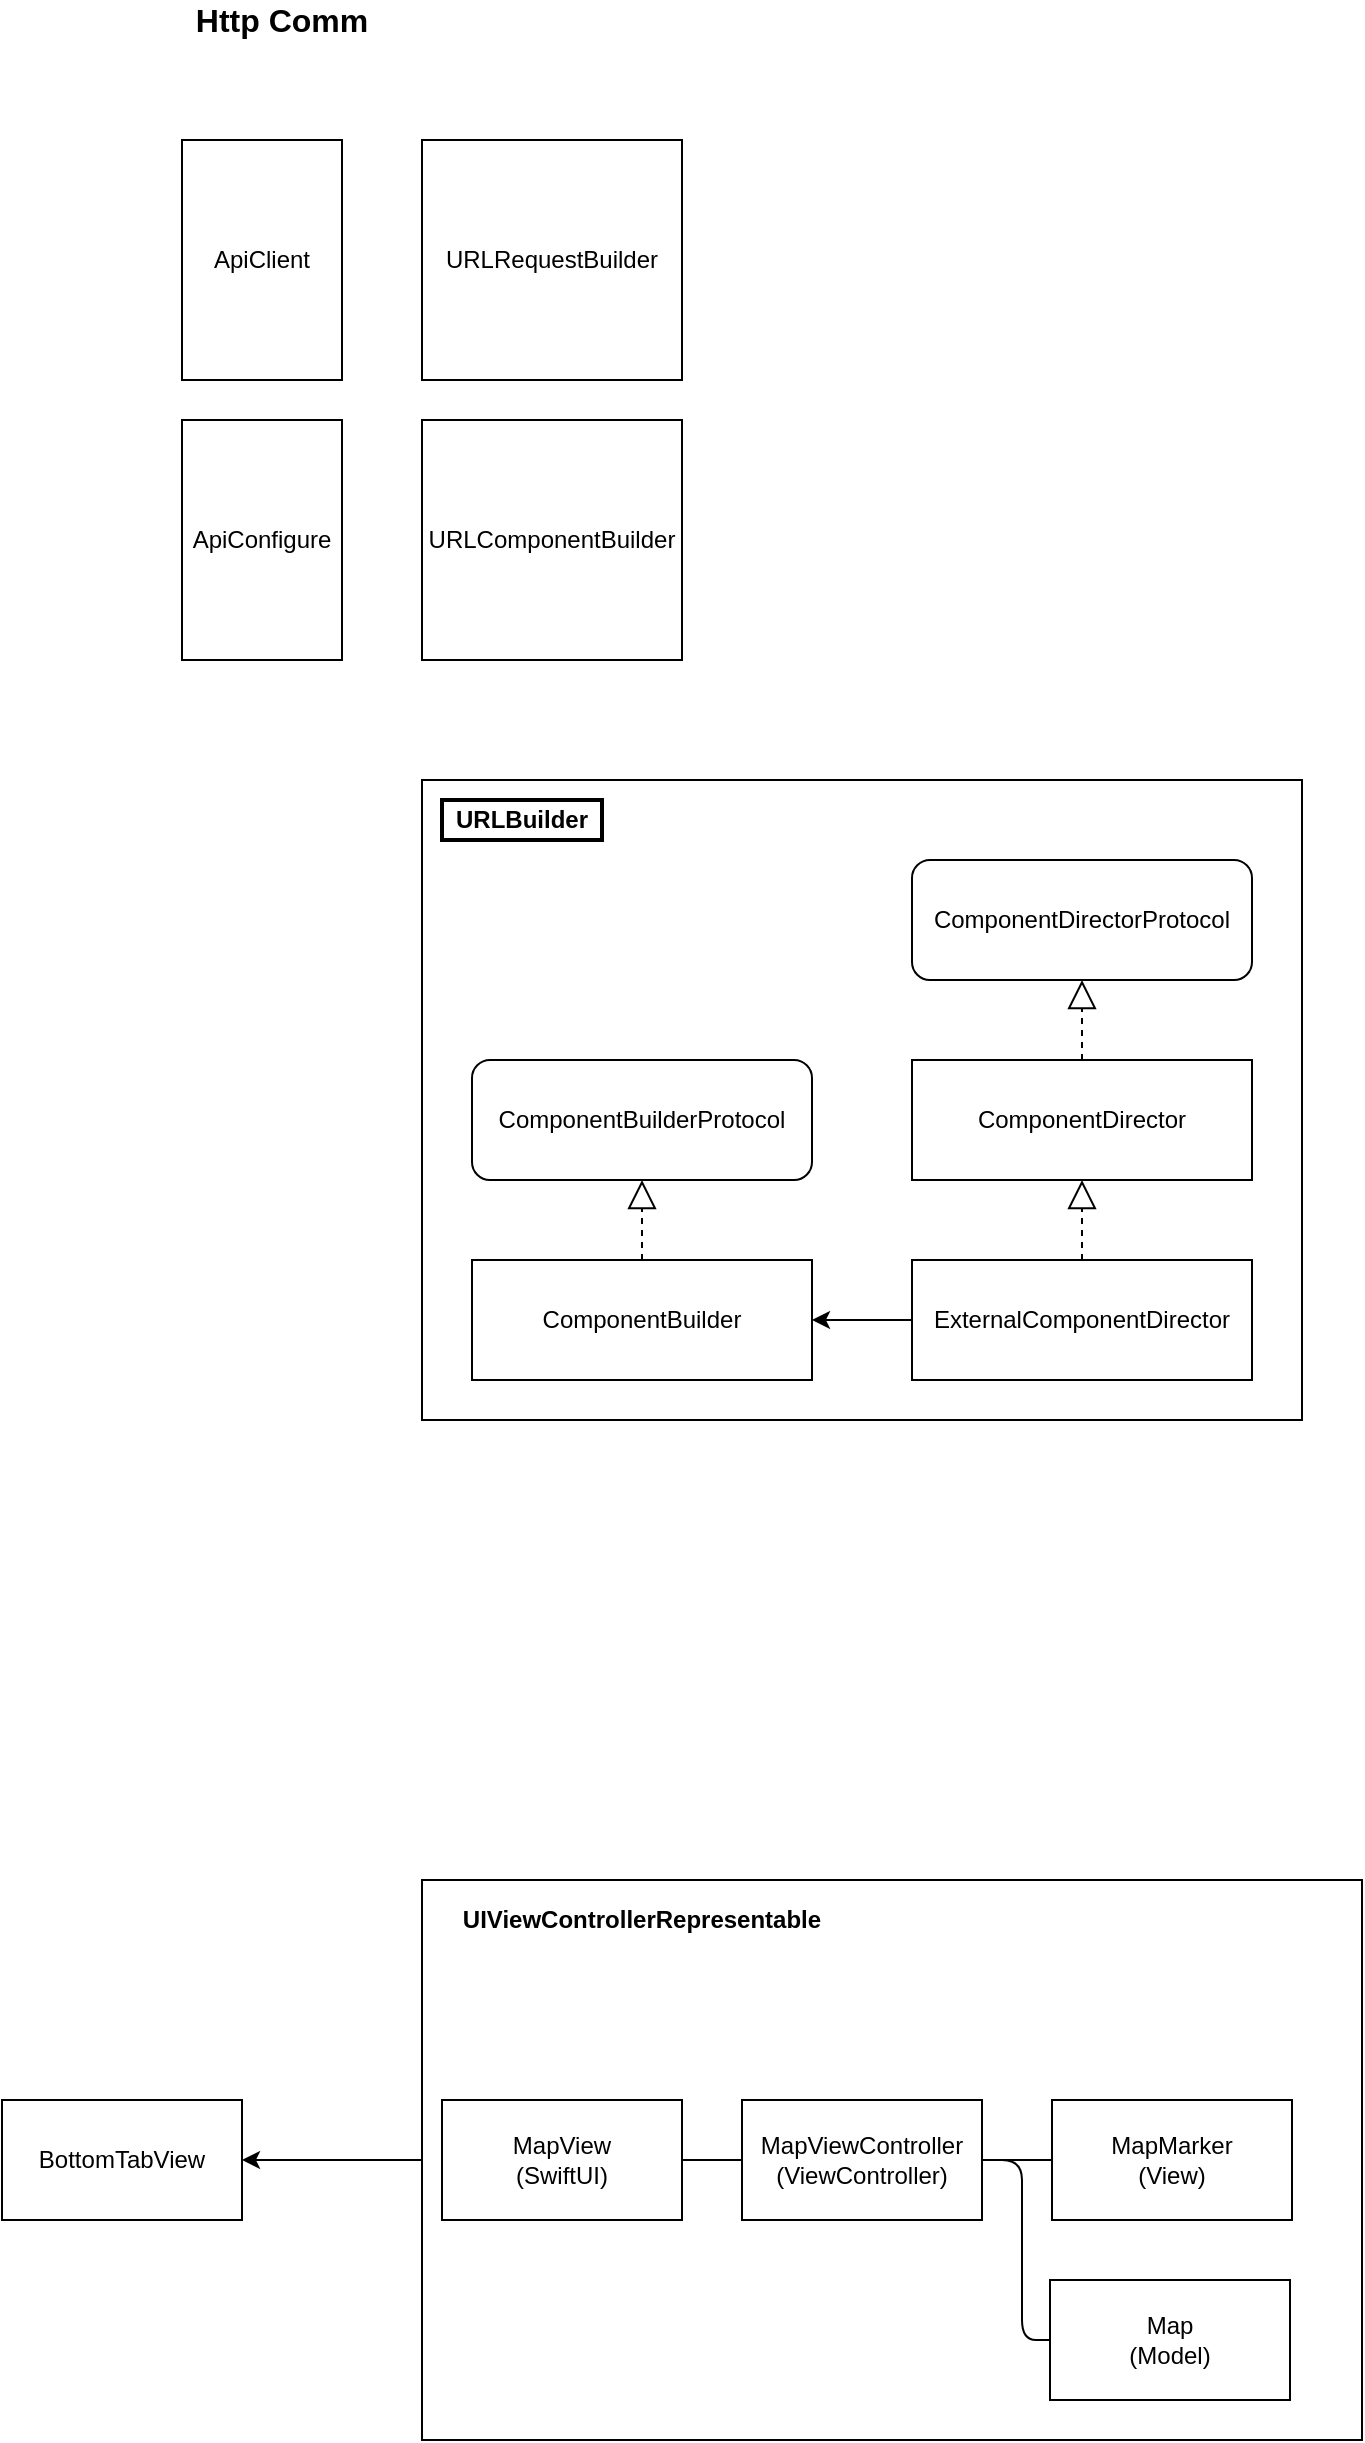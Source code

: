 <mxfile version="12.9.9" type="device"><diagram id="3iioXVh1Jp00iX5DVRF_" name="Page-1"><mxGraphModel dx="1186" dy="830" grid="1" gridSize="10" guides="1" tooltips="1" connect="1" arrows="1" fold="1" page="1" pageScale="1" pageWidth="827" pageHeight="1169" math="0" shadow="0"><root><mxCell id="0"/><mxCell id="1" parent="0"/><mxCell id="LdOsGpRNsria2TVGqTFd-1" value="ApiClient" style="rounded=0;whiteSpace=wrap;html=1;" parent="1" vertex="1"><mxGeometry x="160" y="80" width="80" height="120" as="geometry"/></mxCell><mxCell id="LdOsGpRNsria2TVGqTFd-2" value="&lt;font style=&quot;font-size: 16px&quot;&gt;&lt;b&gt;Http Comm&lt;/b&gt;&lt;/font&gt;" style="text;html=1;strokeColor=none;fillColor=none;align=center;verticalAlign=middle;whiteSpace=wrap;rounded=0;" parent="1" vertex="1"><mxGeometry x="160" y="10" width="100" height="20" as="geometry"/></mxCell><mxCell id="LdOsGpRNsria2TVGqTFd-5" value="URLRequestBuilder" style="rounded=0;whiteSpace=wrap;html=1;" parent="1" vertex="1"><mxGeometry x="280" y="80" width="130" height="120" as="geometry"/></mxCell><mxCell id="LdOsGpRNsria2TVGqTFd-6" value="URLComponentBuilder" style="rounded=0;whiteSpace=wrap;html=1;" parent="1" vertex="1"><mxGeometry x="280" y="220" width="130" height="120" as="geometry"/></mxCell><mxCell id="LdOsGpRNsria2TVGqTFd-7" value="ApiConfigure" style="rounded=0;whiteSpace=wrap;html=1;" parent="1" vertex="1"><mxGeometry x="160" y="220" width="80" height="120" as="geometry"/></mxCell><mxCell id="LdOsGpRNsria2TVGqTFd-23" value="" style="rounded=0;whiteSpace=wrap;html=1;" parent="1" vertex="1"><mxGeometry x="280" y="400" width="440" height="320" as="geometry"/></mxCell><mxCell id="LdOsGpRNsria2TVGqTFd-10" value="ComponentBuilder" style="rounded=0;whiteSpace=wrap;html=1;" parent="1" vertex="1"><mxGeometry x="305" y="640" width="170" height="60" as="geometry"/></mxCell><mxCell id="LdOsGpRNsria2TVGqTFd-11" value="ComponentDirector" style="rounded=0;whiteSpace=wrap;html=1;" parent="1" vertex="1"><mxGeometry x="525" y="540" width="170" height="60" as="geometry"/></mxCell><mxCell id="LdOsGpRNsria2TVGqTFd-13" value="ExternalComponentDirector" style="rounded=0;whiteSpace=wrap;html=1;" parent="1" vertex="1"><mxGeometry x="525" y="640" width="170" height="60" as="geometry"/></mxCell><mxCell id="LdOsGpRNsria2TVGqTFd-16" value="&lt;span&gt;ComponentDirectorProtocol&lt;/span&gt;" style="rounded=1;whiteSpace=wrap;html=1;" parent="1" vertex="1"><mxGeometry x="525" y="440" width="170" height="60" as="geometry"/></mxCell><mxCell id="LdOsGpRNsria2TVGqTFd-18" value="&lt;span&gt;ComponentBuilderProtocol&lt;/span&gt;" style="rounded=1;whiteSpace=wrap;html=1;" parent="1" vertex="1"><mxGeometry x="305" y="540" width="170" height="60" as="geometry"/></mxCell><mxCell id="LdOsGpRNsria2TVGqTFd-19" value="" style="endArrow=classic;html=1;entryX=1;entryY=0.5;entryDx=0;entryDy=0;exitX=0;exitY=0.5;exitDx=0;exitDy=0;" parent="1" source="LdOsGpRNsria2TVGqTFd-13" target="LdOsGpRNsria2TVGqTFd-10" edge="1"><mxGeometry width="50" height="50" relative="1" as="geometry"><mxPoint x="405" y="740" as="sourcePoint"/><mxPoint x="455" y="690" as="targetPoint"/></mxGeometry></mxCell><mxCell id="LdOsGpRNsria2TVGqTFd-20" value="" style="endArrow=block;dashed=1;endFill=0;endSize=12;html=1;entryX=0.5;entryY=1;entryDx=0;entryDy=0;exitX=0.5;exitY=0;exitDx=0;exitDy=0;" parent="1" source="LdOsGpRNsria2TVGqTFd-10" target="LdOsGpRNsria2TVGqTFd-18" edge="1"><mxGeometry width="160" relative="1" as="geometry"><mxPoint x="295" y="790" as="sourcePoint"/><mxPoint x="455" y="790" as="targetPoint"/></mxGeometry></mxCell><mxCell id="LdOsGpRNsria2TVGqTFd-21" value="" style="endArrow=block;dashed=1;endFill=0;endSize=12;html=1;entryX=0.5;entryY=1;entryDx=0;entryDy=0;exitX=0.5;exitY=0;exitDx=0;exitDy=0;" parent="1" source="LdOsGpRNsria2TVGqTFd-11" target="LdOsGpRNsria2TVGqTFd-16" edge="1"><mxGeometry width="160" relative="1" as="geometry"><mxPoint x="400" y="650" as="sourcePoint"/><mxPoint x="400" y="610" as="targetPoint"/></mxGeometry></mxCell><mxCell id="LdOsGpRNsria2TVGqTFd-22" value="" style="endArrow=block;dashed=1;endFill=0;endSize=12;html=1;entryX=0.5;entryY=1;entryDx=0;entryDy=0;exitX=0.5;exitY=0;exitDx=0;exitDy=0;" parent="1" source="LdOsGpRNsria2TVGqTFd-13" target="LdOsGpRNsria2TVGqTFd-11" edge="1"><mxGeometry width="160" relative="1" as="geometry"><mxPoint x="410" y="660" as="sourcePoint"/><mxPoint x="410" y="620" as="targetPoint"/></mxGeometry></mxCell><mxCell id="LdOsGpRNsria2TVGqTFd-24" value="&lt;b&gt;URLBuilder&lt;/b&gt;" style="text;html=1;strokeColor=#000000;fillColor=none;align=center;verticalAlign=middle;whiteSpace=wrap;rounded=0;strokeWidth=2;" parent="1" vertex="1"><mxGeometry x="290" y="410" width="80" height="20" as="geometry"/></mxCell><mxCell id="-gfVNWh_wOxgAiH8J0xh-5" value="" style="rounded=0;whiteSpace=wrap;html=1;" vertex="1" parent="1"><mxGeometry x="280" y="950" width="470" height="280" as="geometry"/></mxCell><mxCell id="-gfVNWh_wOxgAiH8J0xh-6" value="MapViewController&lt;br&gt;(ViewController)" style="rounded=0;whiteSpace=wrap;html=1;" vertex="1" parent="1"><mxGeometry x="440" y="1060" width="120" height="60" as="geometry"/></mxCell><mxCell id="-gfVNWh_wOxgAiH8J0xh-7" value="MapMarker&lt;br&gt;(View)" style="rounded=0;whiteSpace=wrap;html=1;" vertex="1" parent="1"><mxGeometry x="595" y="1060" width="120" height="60" as="geometry"/></mxCell><mxCell id="-gfVNWh_wOxgAiH8J0xh-8" value="Map&lt;br&gt;(Model)" style="rounded=0;whiteSpace=wrap;html=1;" vertex="1" parent="1"><mxGeometry x="594" y="1150" width="120" height="60" as="geometry"/></mxCell><mxCell id="-gfVNWh_wOxgAiH8J0xh-9" value="" style="endArrow=none;html=1;entryX=0;entryY=0.5;entryDx=0;entryDy=0;exitX=1;exitY=0.5;exitDx=0;exitDy=0;" edge="1" parent="1" source="-gfVNWh_wOxgAiH8J0xh-6" target="-gfVNWh_wOxgAiH8J0xh-7"><mxGeometry width="50" height="50" relative="1" as="geometry"><mxPoint x="630" y="940" as="sourcePoint"/><mxPoint x="680" y="890" as="targetPoint"/></mxGeometry></mxCell><mxCell id="-gfVNWh_wOxgAiH8J0xh-10" value="" style="endArrow=none;html=1;entryX=0;entryY=0.5;entryDx=0;entryDy=0;exitX=1;exitY=0.5;exitDx=0;exitDy=0;" edge="1" parent="1" source="-gfVNWh_wOxgAiH8J0xh-6" target="-gfVNWh_wOxgAiH8J0xh-8"><mxGeometry width="50" height="50" relative="1" as="geometry"><mxPoint x="630" y="940" as="sourcePoint"/><mxPoint x="680" y="890" as="targetPoint"/><Array as="points"><mxPoint x="580" y="1090"/><mxPoint x="580" y="1180"/></Array></mxGeometry></mxCell><mxCell id="-gfVNWh_wOxgAiH8J0xh-12" value="&lt;b&gt;UIViewControllerRepresentable&lt;/b&gt;" style="text;html=1;strokeColor=none;fillColor=none;align=center;verticalAlign=middle;whiteSpace=wrap;rounded=0;" vertex="1" parent="1"><mxGeometry x="290" y="960" width="200" height="20" as="geometry"/></mxCell><mxCell id="-gfVNWh_wOxgAiH8J0xh-4" value="MapView&lt;br&gt;(SwiftUI)" style="rounded=0;whiteSpace=wrap;html=1;" vertex="1" parent="1"><mxGeometry x="290" y="1060" width="120" height="60" as="geometry"/></mxCell><mxCell id="-gfVNWh_wOxgAiH8J0xh-11" value="" style="endArrow=none;html=1;entryX=0;entryY=0.5;entryDx=0;entryDy=0;exitX=1;exitY=0.5;exitDx=0;exitDy=0;" edge="1" parent="1" source="-gfVNWh_wOxgAiH8J0xh-4" target="-gfVNWh_wOxgAiH8J0xh-6"><mxGeometry width="50" height="50" relative="1" as="geometry"><mxPoint x="630" y="940" as="sourcePoint"/><mxPoint x="680" y="890" as="targetPoint"/></mxGeometry></mxCell><mxCell id="-gfVNWh_wOxgAiH8J0xh-13" value="BottomTabView" style="rounded=0;whiteSpace=wrap;html=1;" vertex="1" parent="1"><mxGeometry x="70" y="1060" width="120" height="60" as="geometry"/></mxCell><mxCell id="-gfVNWh_wOxgAiH8J0xh-15" value="" style="endArrow=classic;html=1;entryX=1;entryY=0.5;entryDx=0;entryDy=0;exitX=0;exitY=0.5;exitDx=0;exitDy=0;" edge="1" parent="1" source="-gfVNWh_wOxgAiH8J0xh-5" target="-gfVNWh_wOxgAiH8J0xh-13"><mxGeometry width="50" height="50" relative="1" as="geometry"><mxPoint x="390" y="990" as="sourcePoint"/><mxPoint x="440" y="940" as="targetPoint"/></mxGeometry></mxCell></root></mxGraphModel></diagram></mxfile>